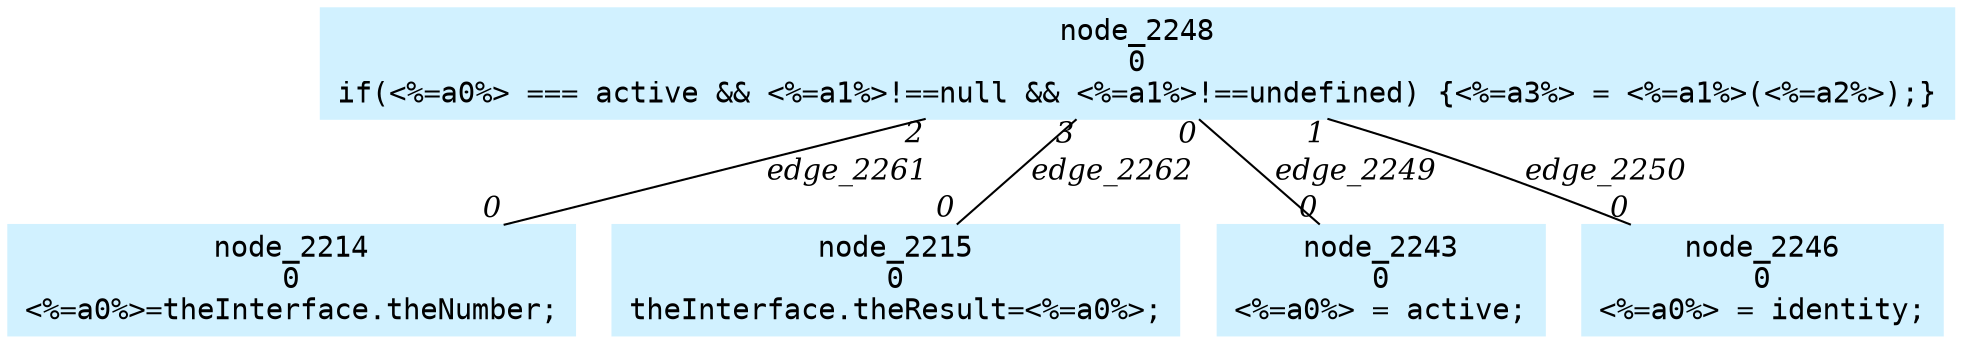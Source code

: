 digraph g{node_2214 [shape=box, style=filled, color="#d1f1ff", fontname="Courier", label="node_2214
0
<%=a0%>=theInterface.theNumber;
" ]
node_2215 [shape=box, style=filled, color="#d1f1ff", fontname="Courier", label="node_2215
0
theInterface.theResult=<%=a0%>;
" ]
node_2243 [shape=box, style=filled, color="#d1f1ff", fontname="Courier", label="node_2243
0
<%=a0%> = active;
" ]
node_2246 [shape=box, style=filled, color="#d1f1ff", fontname="Courier", label="node_2246
0
<%=a0%> = identity;
" ]
node_2248 [shape=box, style=filled, color="#d1f1ff", fontname="Courier", label="node_2248
0
if(<%=a0%> === active && <%=a1%>!==null && <%=a1%>!==undefined) {<%=a3%> = <%=a1%>(<%=a2%>);}
" ]
node_2248 -> node_2243 [dir=none, arrowHead=none, fontname="Times-Italic", label="edge_2249",  headlabel="0", taillabel="0" ]
node_2248 -> node_2246 [dir=none, arrowHead=none, fontname="Times-Italic", label="edge_2250",  headlabel="0", taillabel="1" ]
node_2248 -> node_2214 [dir=none, arrowHead=none, fontname="Times-Italic", label="edge_2261",  headlabel="0", taillabel="2" ]
node_2248 -> node_2215 [dir=none, arrowHead=none, fontname="Times-Italic", label="edge_2262",  headlabel="0", taillabel="3" ]
}